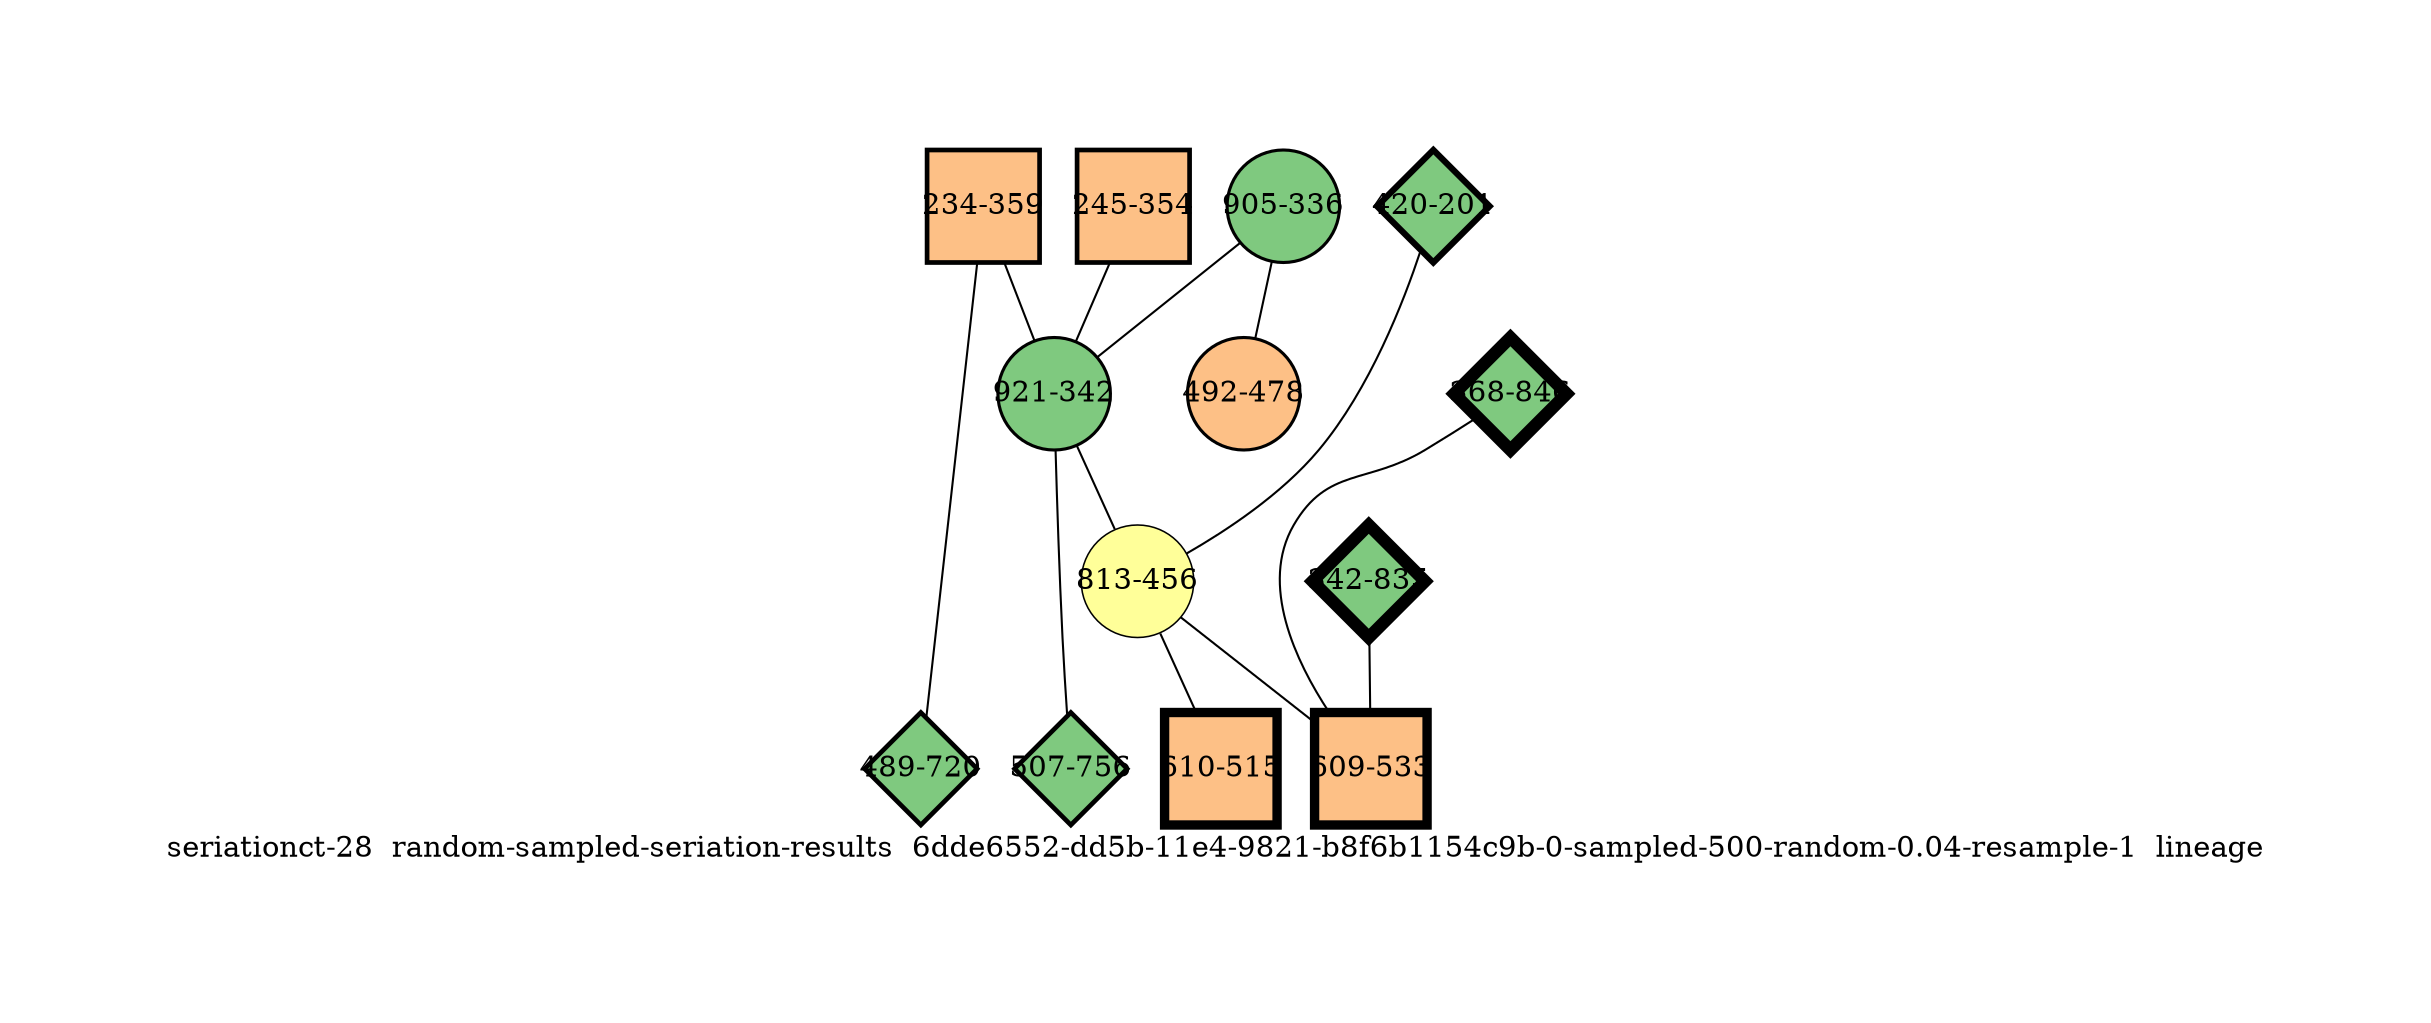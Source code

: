 strict graph "seriationct-28  random-sampled-seriation-results  6dde6552-dd5b-11e4-9821-b8f6b1154c9b-0-sampled-500-random-0.04-resample-1  lineage" {
labelloc=b;
ratio=auto;
pad="1.0";
label="seriationct-28  random-sampled-seriation-results  6dde6552-dd5b-11e4-9821-b8f6b1154c9b-0-sampled-500-random-0.04-resample-1  lineage";
node [width="0.75", style=filled, fixedsize=true, height="0.75", shape=circle, label=""];
0 [xCoordinate="359.0", appears_in_slice=3, yCoordinate="234.0", colorscheme=accent8, lineage_id=1, short_label="234-359", label="234-359", shape=square, cluster_id=2, fillcolor=3, size="500.0", id=0, penwidth="2.25"];
1 [xCoordinate="846.0", appears_in_slice=8, yCoordinate="368.0", colorscheme=accent8, lineage_id=2, short_label="368-846", label="368-846", shape=diamond, cluster_id=0, fillcolor=1, size="500.0", id=8, penwidth="6.0"];
2 [xCoordinate="336.0", appears_in_slice=2, yCoordinate="905.0", colorscheme=accent8, lineage_id=0, short_label="905-336", label="905-336", shape=circle, cluster_id=0, fillcolor=1, size="500.0", id=2, penwidth="1.5"];
3 [xCoordinate="201.0", appears_in_slice=4, yCoordinate="420.0", colorscheme=accent8, lineage_id=2, short_label="420-201", label="420-201", shape=diamond, cluster_id=0, fillcolor=1, size="500.0", id=1, penwidth="3.0"];
4 [xCoordinate="354.0", appears_in_slice=3, yCoordinate="245.0", colorscheme=accent8, lineage_id=1, short_label="245-354", label="245-354", shape=square, cluster_id=2, fillcolor=3, size="500.0", id=3, penwidth="2.25"];
5 [xCoordinate="720.0", appears_in_slice=3, yCoordinate="489.0", colorscheme=accent8, lineage_id=2, short_label="489-720", label="489-720", shape=diamond, cluster_id=0, fillcolor=1, size="500.0", id=4, penwidth="2.25"];
6 [xCoordinate="342.0", appears_in_slice=2, yCoordinate="921.0", colorscheme=accent8, lineage_id=0, short_label="921-342", label="921-342", shape=circle, cluster_id=0, fillcolor=1, size="500.0", id=5, penwidth="1.5"];
7 [xCoordinate="756.0", appears_in_slice=3, yCoordinate="507.0", colorscheme=accent8, lineage_id=2, short_label="507-756", label="507-756", shape=diamond, cluster_id=0, fillcolor=1, size="500.0", id=6, penwidth="2.25"];
8 [xCoordinate="456.0", appears_in_slice=1, yCoordinate="813.0", colorscheme=accent8, lineage_id=0, short_label="813-456", label="813-456", shape=circle, cluster_id=3, fillcolor=4, size="500.0", id=7, penwidth="0.75"];
9 [xCoordinate="515.0", appears_in_slice=6, yCoordinate="610.0", colorscheme=accent8, lineage_id=1, short_label="610-515", label="610-515", shape=square, cluster_id=2, fillcolor=3, size="500.0", id=9, penwidth="4.5"];
10 [xCoordinate="835.0", appears_in_slice=8, yCoordinate="342.0", colorscheme=accent8, lineage_id=2, short_label="342-835", label="342-835", shape=diamond, cluster_id=0, fillcolor=1, size="500.0", id=10, penwidth="6.0"];
11 [xCoordinate="533.0", appears_in_slice=6, yCoordinate="609.0", colorscheme=accent8, lineage_id=1, short_label="609-533", label="609-533", shape=square, cluster_id=2, fillcolor=3, size="500.0", id=11, penwidth="4.5"];
12 [xCoordinate="478.0", appears_in_slice=2, yCoordinate="492.0", colorscheme=accent8, lineage_id=0, short_label="492-478", label="492-478", shape=circle, cluster_id=2, fillcolor=3, size="500.0", id=12, penwidth="1.5"];
0 -- 5  [inverseweight="13.0056717096", weight="0.076889531147"];
0 -- 6  [inverseweight="2.88262254383", weight="0.346906327414"];
1 -- 11  [inverseweight="2.9550125544", weight="0.33840803773"];
2 -- 12  [inverseweight="14.5679136687", weight="0.0686440092069"];
2 -- 6  [inverseweight="3.39751067253", weight="0.294333144583"];
3 -- 8  [inverseweight="3.3876707175", weight="0.29518807564"];
4 -- 6  [inverseweight="2.96779026052", weight="0.336951035018"];
6 -- 8  [inverseweight="3.61013182854", weight="0.27699819494"];
6 -- 7  [inverseweight="3.09456662608", weight="0.323147025362"];
8 -- 11  [inverseweight="3.37468279473", weight="0.296324146839"];
8 -- 9  [inverseweight="2.76864944664", weight="0.361186932211"];
10 -- 11  [inverseweight="3.36397288896", weight="0.297267556252"];
}
